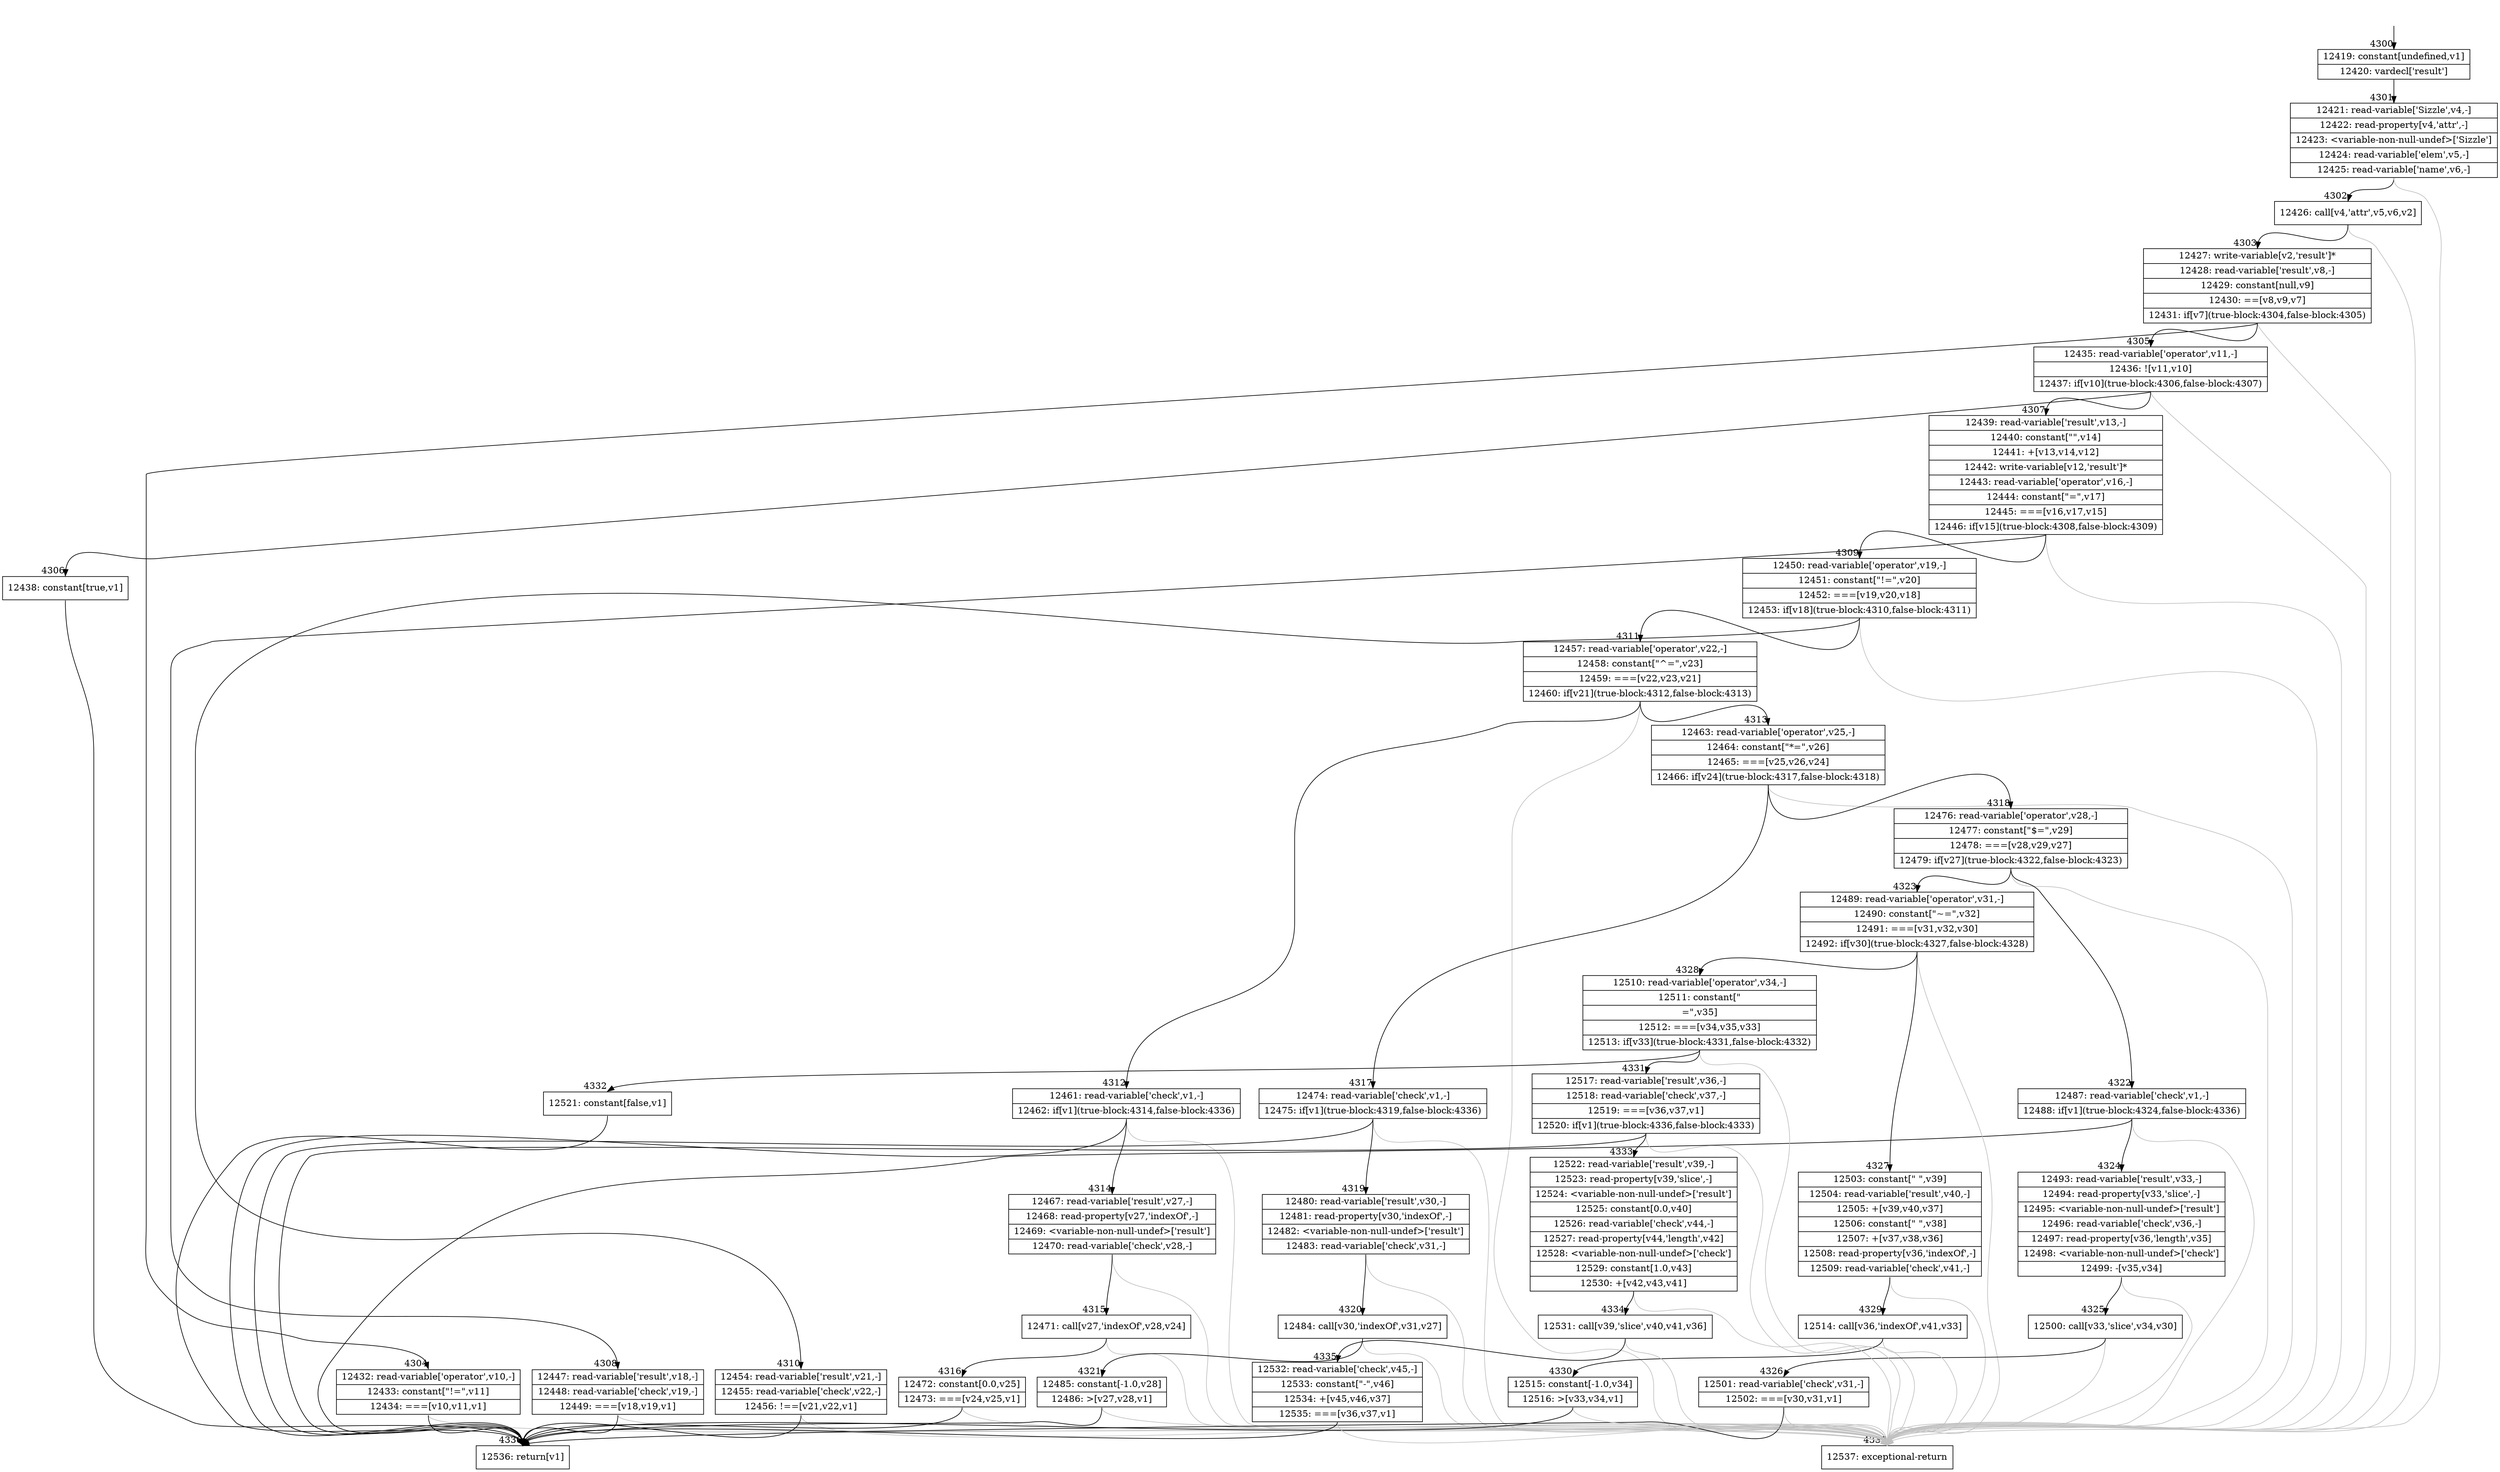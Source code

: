 digraph {
rankdir="TD"
BB_entry283[shape=none,label=""];
BB_entry283 -> BB4300 [tailport=s, headport=n, headlabel="    4300"]
BB4300 [shape=record label="{12419: constant[undefined,v1]|12420: vardecl['result']}" ] 
BB4300 -> BB4301 [tailport=s, headport=n, headlabel="      4301"]
BB4301 [shape=record label="{12421: read-variable['Sizzle',v4,-]|12422: read-property[v4,'attr',-]|12423: \<variable-non-null-undef\>['Sizzle']|12424: read-variable['elem',v5,-]|12425: read-variable['name',v6,-]}" ] 
BB4301 -> BB4302 [tailport=s, headport=n, headlabel="      4302"]
BB4301 -> BB4337 [tailport=s, headport=n, color=gray, headlabel="      4337"]
BB4302 [shape=record label="{12426: call[v4,'attr',v5,v6,v2]}" ] 
BB4302 -> BB4303 [tailport=s, headport=n, headlabel="      4303"]
BB4302 -> BB4337 [tailport=s, headport=n, color=gray]
BB4303 [shape=record label="{12427: write-variable[v2,'result']*|12428: read-variable['result',v8,-]|12429: constant[null,v9]|12430: ==[v8,v9,v7]|12431: if[v7](true-block:4304,false-block:4305)}" ] 
BB4303 -> BB4304 [tailport=s, headport=n, headlabel="      4304"]
BB4303 -> BB4305 [tailport=s, headport=n, headlabel="      4305"]
BB4303 -> BB4337 [tailport=s, headport=n, color=gray]
BB4304 [shape=record label="{12432: read-variable['operator',v10,-]|12433: constant[\"!=\",v11]|12434: ===[v10,v11,v1]}" ] 
BB4304 -> BB4336 [tailport=s, headport=n, headlabel="      4336"]
BB4304 -> BB4337 [tailport=s, headport=n, color=gray]
BB4305 [shape=record label="{12435: read-variable['operator',v11,-]|12436: ![v11,v10]|12437: if[v10](true-block:4306,false-block:4307)}" ] 
BB4305 -> BB4306 [tailport=s, headport=n, headlabel="      4306"]
BB4305 -> BB4307 [tailport=s, headport=n, headlabel="      4307"]
BB4305 -> BB4337 [tailport=s, headport=n, color=gray]
BB4306 [shape=record label="{12438: constant[true,v1]}" ] 
BB4306 -> BB4336 [tailport=s, headport=n]
BB4307 [shape=record label="{12439: read-variable['result',v13,-]|12440: constant[\"\",v14]|12441: +[v13,v14,v12]|12442: write-variable[v12,'result']*|12443: read-variable['operator',v16,-]|12444: constant[\"=\",v17]|12445: ===[v16,v17,v15]|12446: if[v15](true-block:4308,false-block:4309)}" ] 
BB4307 -> BB4308 [tailport=s, headport=n, headlabel="      4308"]
BB4307 -> BB4309 [tailport=s, headport=n, headlabel="      4309"]
BB4307 -> BB4337 [tailport=s, headport=n, color=gray]
BB4308 [shape=record label="{12447: read-variable['result',v18,-]|12448: read-variable['check',v19,-]|12449: ===[v18,v19,v1]}" ] 
BB4308 -> BB4336 [tailport=s, headport=n]
BB4308 -> BB4337 [tailport=s, headport=n, color=gray]
BB4309 [shape=record label="{12450: read-variable['operator',v19,-]|12451: constant[\"!=\",v20]|12452: ===[v19,v20,v18]|12453: if[v18](true-block:4310,false-block:4311)}" ] 
BB4309 -> BB4310 [tailport=s, headport=n, headlabel="      4310"]
BB4309 -> BB4311 [tailport=s, headport=n, headlabel="      4311"]
BB4309 -> BB4337 [tailport=s, headport=n, color=gray]
BB4310 [shape=record label="{12454: read-variable['result',v21,-]|12455: read-variable['check',v22,-]|12456: !==[v21,v22,v1]}" ] 
BB4310 -> BB4336 [tailport=s, headport=n]
BB4310 -> BB4337 [tailport=s, headport=n, color=gray]
BB4311 [shape=record label="{12457: read-variable['operator',v22,-]|12458: constant[\"^=\",v23]|12459: ===[v22,v23,v21]|12460: if[v21](true-block:4312,false-block:4313)}" ] 
BB4311 -> BB4312 [tailport=s, headport=n, headlabel="      4312"]
BB4311 -> BB4313 [tailport=s, headport=n, headlabel="      4313"]
BB4311 -> BB4337 [tailport=s, headport=n, color=gray]
BB4312 [shape=record label="{12461: read-variable['check',v1,-]|12462: if[v1](true-block:4314,false-block:4336)}" ] 
BB4312 -> BB4336 [tailport=s, headport=n]
BB4312 -> BB4314 [tailport=s, headport=n, headlabel="      4314"]
BB4312 -> BB4337 [tailport=s, headport=n, color=gray]
BB4313 [shape=record label="{12463: read-variable['operator',v25,-]|12464: constant[\"*=\",v26]|12465: ===[v25,v26,v24]|12466: if[v24](true-block:4317,false-block:4318)}" ] 
BB4313 -> BB4317 [tailport=s, headport=n, headlabel="      4317"]
BB4313 -> BB4318 [tailport=s, headport=n, headlabel="      4318"]
BB4313 -> BB4337 [tailport=s, headport=n, color=gray]
BB4314 [shape=record label="{12467: read-variable['result',v27,-]|12468: read-property[v27,'indexOf',-]|12469: \<variable-non-null-undef\>['result']|12470: read-variable['check',v28,-]}" ] 
BB4314 -> BB4315 [tailport=s, headport=n, headlabel="      4315"]
BB4314 -> BB4337 [tailport=s, headport=n, color=gray]
BB4315 [shape=record label="{12471: call[v27,'indexOf',v28,v24]}" ] 
BB4315 -> BB4316 [tailport=s, headport=n, headlabel="      4316"]
BB4315 -> BB4337 [tailport=s, headport=n, color=gray]
BB4316 [shape=record label="{12472: constant[0.0,v25]|12473: ===[v24,v25,v1]}" ] 
BB4316 -> BB4336 [tailport=s, headport=n]
BB4316 -> BB4337 [tailport=s, headport=n, color=gray]
BB4317 [shape=record label="{12474: read-variable['check',v1,-]|12475: if[v1](true-block:4319,false-block:4336)}" ] 
BB4317 -> BB4336 [tailport=s, headport=n]
BB4317 -> BB4319 [tailport=s, headport=n, headlabel="      4319"]
BB4317 -> BB4337 [tailport=s, headport=n, color=gray]
BB4318 [shape=record label="{12476: read-variable['operator',v28,-]|12477: constant[\"$=\",v29]|12478: ===[v28,v29,v27]|12479: if[v27](true-block:4322,false-block:4323)}" ] 
BB4318 -> BB4322 [tailport=s, headport=n, headlabel="      4322"]
BB4318 -> BB4323 [tailport=s, headport=n, headlabel="      4323"]
BB4318 -> BB4337 [tailport=s, headport=n, color=gray]
BB4319 [shape=record label="{12480: read-variable['result',v30,-]|12481: read-property[v30,'indexOf',-]|12482: \<variable-non-null-undef\>['result']|12483: read-variable['check',v31,-]}" ] 
BB4319 -> BB4320 [tailport=s, headport=n, headlabel="      4320"]
BB4319 -> BB4337 [tailport=s, headport=n, color=gray]
BB4320 [shape=record label="{12484: call[v30,'indexOf',v31,v27]}" ] 
BB4320 -> BB4321 [tailport=s, headport=n, headlabel="      4321"]
BB4320 -> BB4337 [tailport=s, headport=n, color=gray]
BB4321 [shape=record label="{12485: constant[-1.0,v28]|12486: \>[v27,v28,v1]}" ] 
BB4321 -> BB4336 [tailport=s, headport=n]
BB4321 -> BB4337 [tailport=s, headport=n, color=gray]
BB4322 [shape=record label="{12487: read-variable['check',v1,-]|12488: if[v1](true-block:4324,false-block:4336)}" ] 
BB4322 -> BB4336 [tailport=s, headport=n]
BB4322 -> BB4324 [tailport=s, headport=n, headlabel="      4324"]
BB4322 -> BB4337 [tailport=s, headport=n, color=gray]
BB4323 [shape=record label="{12489: read-variable['operator',v31,-]|12490: constant[\"~=\",v32]|12491: ===[v31,v32,v30]|12492: if[v30](true-block:4327,false-block:4328)}" ] 
BB4323 -> BB4327 [tailport=s, headport=n, headlabel="      4327"]
BB4323 -> BB4328 [tailport=s, headport=n, headlabel="      4328"]
BB4323 -> BB4337 [tailport=s, headport=n, color=gray]
BB4324 [shape=record label="{12493: read-variable['result',v33,-]|12494: read-property[v33,'slice',-]|12495: \<variable-non-null-undef\>['result']|12496: read-variable['check',v36,-]|12497: read-property[v36,'length',v35]|12498: \<variable-non-null-undef\>['check']|12499: -[v35,v34]}" ] 
BB4324 -> BB4325 [tailport=s, headport=n, headlabel="      4325"]
BB4324 -> BB4337 [tailport=s, headport=n, color=gray]
BB4325 [shape=record label="{12500: call[v33,'slice',v34,v30]}" ] 
BB4325 -> BB4326 [tailport=s, headport=n, headlabel="      4326"]
BB4325 -> BB4337 [tailport=s, headport=n, color=gray]
BB4326 [shape=record label="{12501: read-variable['check',v31,-]|12502: ===[v30,v31,v1]}" ] 
BB4326 -> BB4336 [tailport=s, headport=n]
BB4326 -> BB4337 [tailport=s, headport=n, color=gray]
BB4327 [shape=record label="{12503: constant[\" \",v39]|12504: read-variable['result',v40,-]|12505: +[v39,v40,v37]|12506: constant[\" \",v38]|12507: +[v37,v38,v36]|12508: read-property[v36,'indexOf',-]|12509: read-variable['check',v41,-]}" ] 
BB4327 -> BB4329 [tailport=s, headport=n, headlabel="      4329"]
BB4327 -> BB4337 [tailport=s, headport=n, color=gray]
BB4328 [shape=record label="{12510: read-variable['operator',v34,-]|12511: constant[\"|=\",v35]|12512: ===[v34,v35,v33]|12513: if[v33](true-block:4331,false-block:4332)}" ] 
BB4328 -> BB4331 [tailport=s, headport=n, headlabel="      4331"]
BB4328 -> BB4332 [tailport=s, headport=n, headlabel="      4332"]
BB4328 -> BB4337 [tailport=s, headport=n, color=gray]
BB4329 [shape=record label="{12514: call[v36,'indexOf',v41,v33]}" ] 
BB4329 -> BB4330 [tailport=s, headport=n, headlabel="      4330"]
BB4329 -> BB4337 [tailport=s, headport=n, color=gray]
BB4330 [shape=record label="{12515: constant[-1.0,v34]|12516: \>[v33,v34,v1]}" ] 
BB4330 -> BB4336 [tailport=s, headport=n]
BB4330 -> BB4337 [tailport=s, headport=n, color=gray]
BB4331 [shape=record label="{12517: read-variable['result',v36,-]|12518: read-variable['check',v37,-]|12519: ===[v36,v37,v1]|12520: if[v1](true-block:4336,false-block:4333)}" ] 
BB4331 -> BB4336 [tailport=s, headport=n]
BB4331 -> BB4333 [tailport=s, headport=n, headlabel="      4333"]
BB4331 -> BB4337 [tailport=s, headport=n, color=gray]
BB4332 [shape=record label="{12521: constant[false,v1]}" ] 
BB4332 -> BB4336 [tailport=s, headport=n]
BB4333 [shape=record label="{12522: read-variable['result',v39,-]|12523: read-property[v39,'slice',-]|12524: \<variable-non-null-undef\>['result']|12525: constant[0.0,v40]|12526: read-variable['check',v44,-]|12527: read-property[v44,'length',v42]|12528: \<variable-non-null-undef\>['check']|12529: constant[1.0,v43]|12530: +[v42,v43,v41]}" ] 
BB4333 -> BB4334 [tailport=s, headport=n, headlabel="      4334"]
BB4333 -> BB4337 [tailport=s, headport=n, color=gray]
BB4334 [shape=record label="{12531: call[v39,'slice',v40,v41,v36]}" ] 
BB4334 -> BB4335 [tailport=s, headport=n, headlabel="      4335"]
BB4334 -> BB4337 [tailport=s, headport=n, color=gray]
BB4335 [shape=record label="{12532: read-variable['check',v45,-]|12533: constant[\"-\",v46]|12534: +[v45,v46,v37]|12535: ===[v36,v37,v1]}" ] 
BB4335 -> BB4336 [tailport=s, headport=n]
BB4335 -> BB4337 [tailport=s, headport=n, color=gray]
BB4336 [shape=record label="{12536: return[v1]}" ] 
BB4337 [shape=record label="{12537: exceptional-return}" ] 
}
